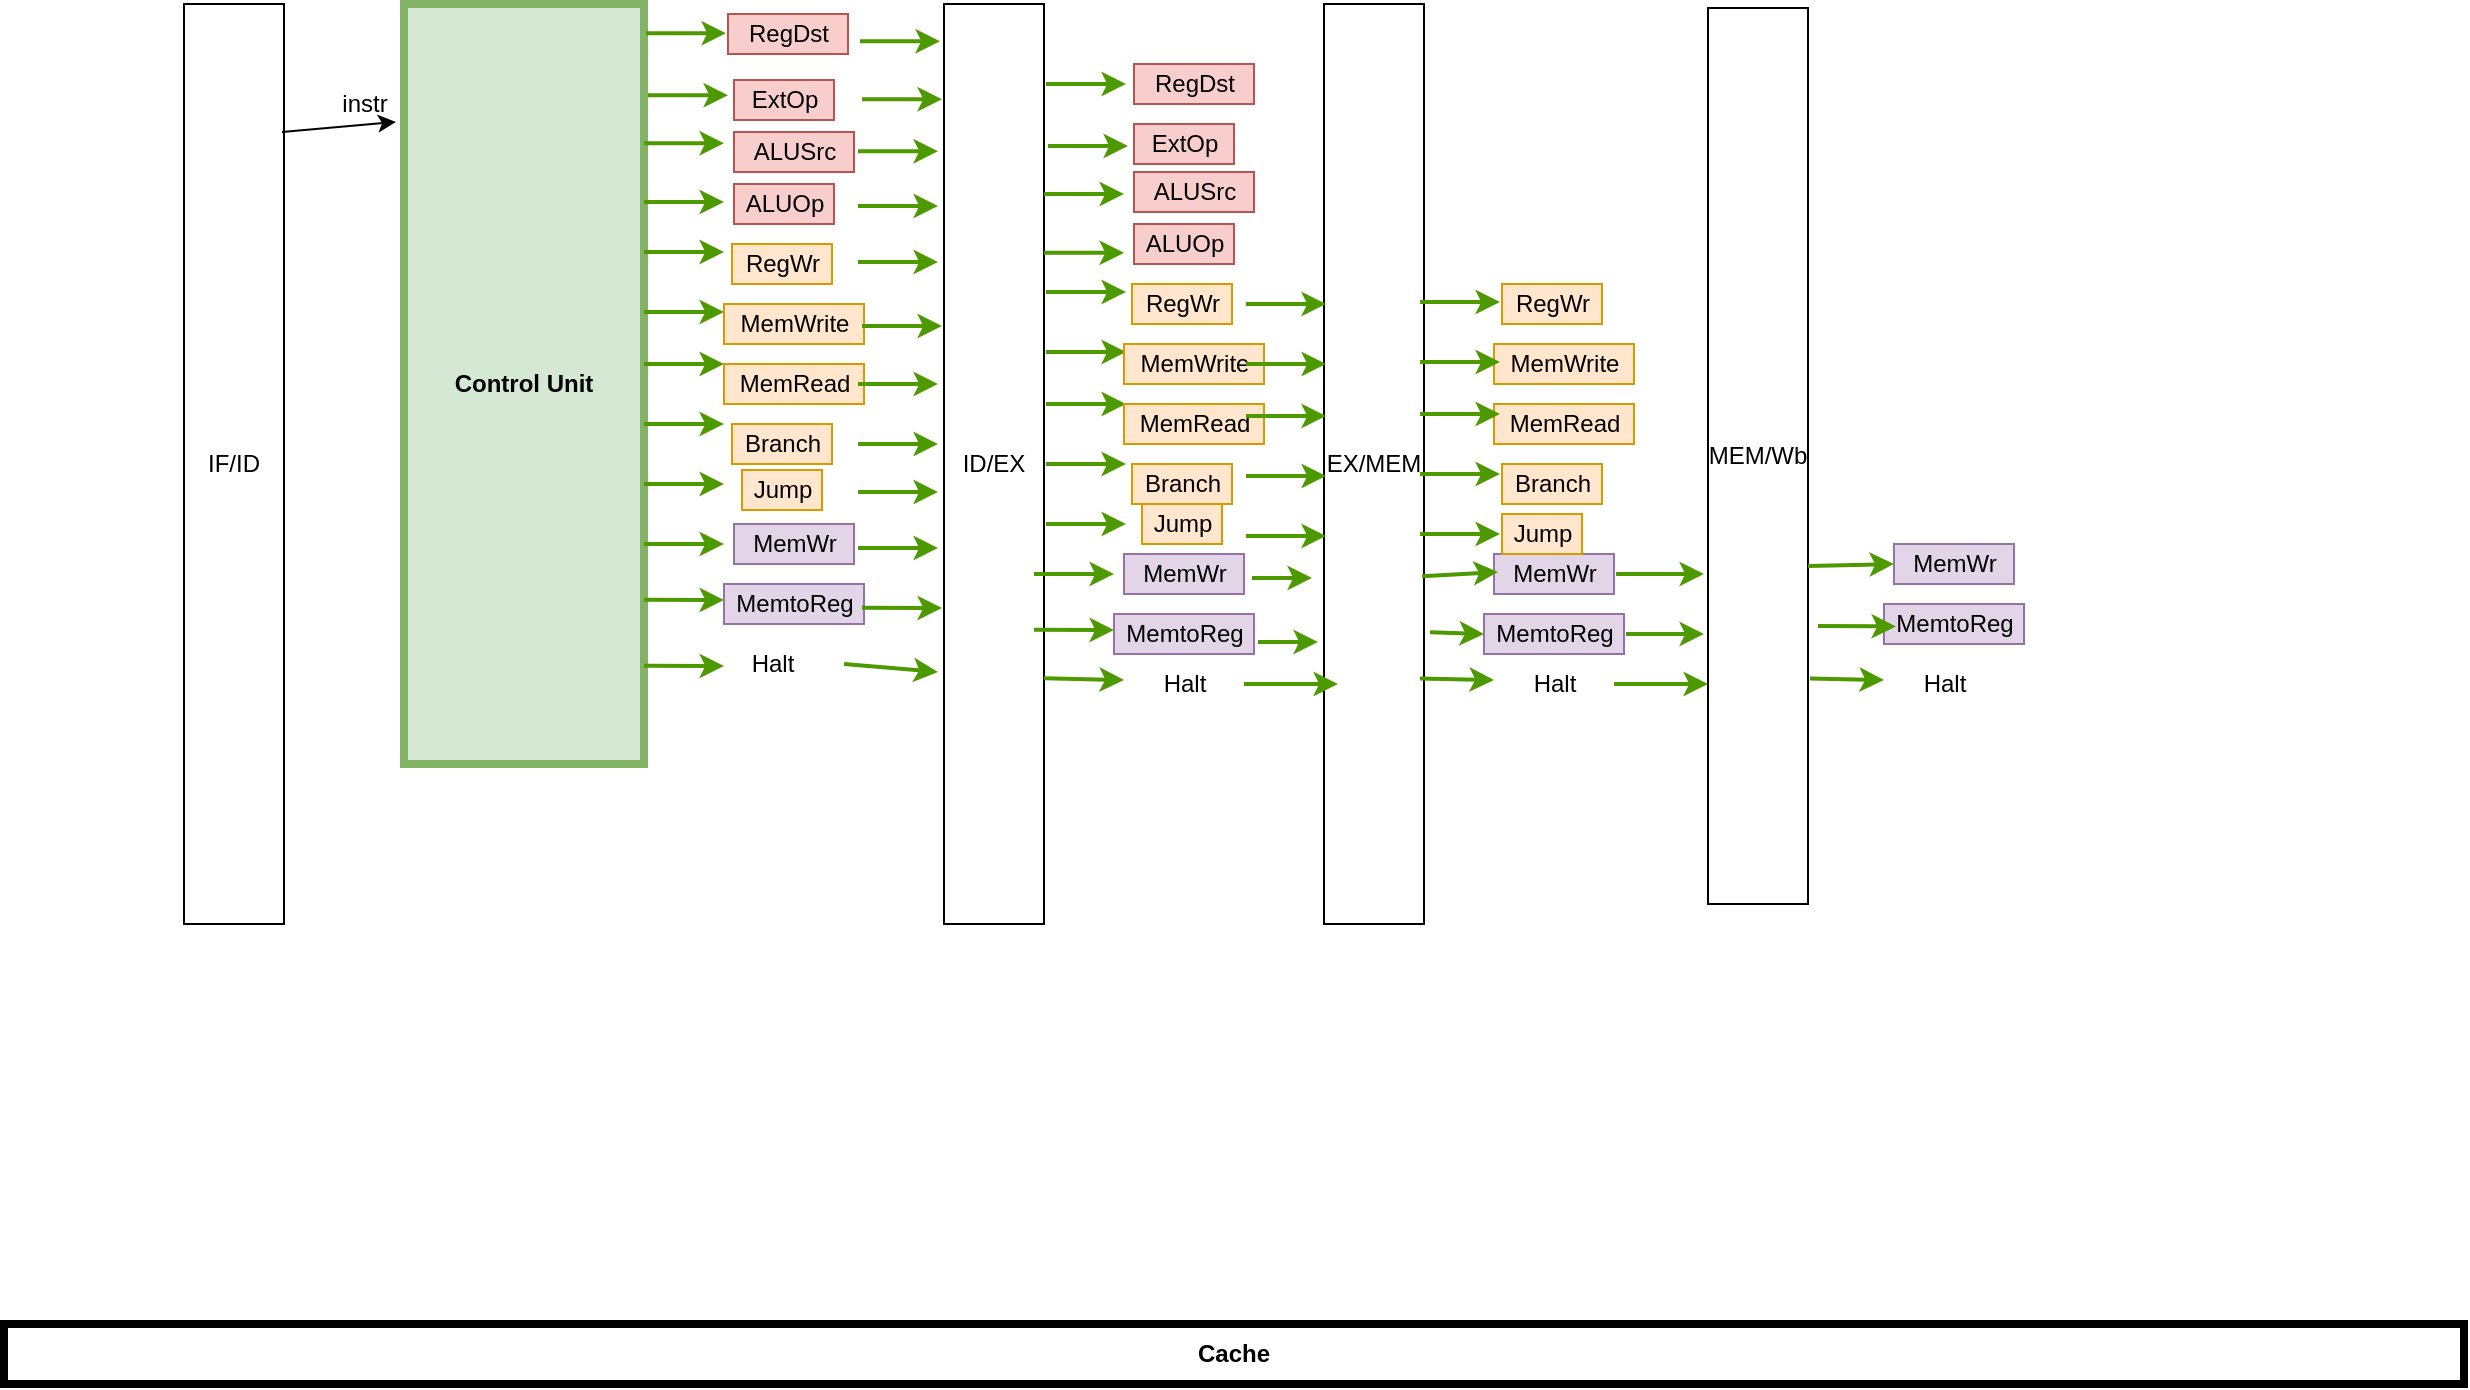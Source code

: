 <mxfile version="16.5.4" type="github">
  <diagram id="ZBSky5QGZU4ZRfo___sx" name="Page-1">
    <mxGraphModel dx="1963" dy="799" grid="1" gridSize="10" guides="1" tooltips="1" connect="1" arrows="1" fold="1" page="1" pageScale="1" pageWidth="850" pageHeight="1100" math="0" shadow="0">
      <root>
        <mxCell id="0" />
        <mxCell id="1" parent="0" />
        <mxCell id="QPjuQyHc1zBI7uoP9U3m-1" value="IF/ID" style="rounded=0;whiteSpace=wrap;html=1;" vertex="1" parent="1">
          <mxGeometry x="-50" y="150" width="50" height="460" as="geometry" />
        </mxCell>
        <mxCell id="QPjuQyHc1zBI7uoP9U3m-2" value="ID/EX" style="rounded=0;whiteSpace=wrap;html=1;" vertex="1" parent="1">
          <mxGeometry x="330" y="150" width="50" height="460" as="geometry" />
        </mxCell>
        <mxCell id="QPjuQyHc1zBI7uoP9U3m-3" value="EX/MEM" style="rounded=0;whiteSpace=wrap;html=1;" vertex="1" parent="1">
          <mxGeometry x="520" y="150" width="50" height="460" as="geometry" />
        </mxCell>
        <mxCell id="QPjuQyHc1zBI7uoP9U3m-4" value="MEM/Wb" style="rounded=0;whiteSpace=wrap;html=1;" vertex="1" parent="1">
          <mxGeometry x="712" y="152" width="50" height="448" as="geometry" />
        </mxCell>
        <mxCell id="QPjuQyHc1zBI7uoP9U3m-7" value="" style="endArrow=classic;html=1;rounded=0;exitX=0.98;exitY=0.139;exitDx=0;exitDy=0;exitPerimeter=0;entryX=0.9;entryY=0.95;entryDx=0;entryDy=0;entryPerimeter=0;" edge="1" parent="1" source="QPjuQyHc1zBI7uoP9U3m-1" target="QPjuQyHc1zBI7uoP9U3m-8">
          <mxGeometry width="50" height="50" relative="1" as="geometry">
            <mxPoint x="320" y="360" as="sourcePoint" />
            <mxPoint x="70" y="209" as="targetPoint" />
          </mxGeometry>
        </mxCell>
        <mxCell id="QPjuQyHc1zBI7uoP9U3m-8" value="instr" style="text;html=1;align=center;verticalAlign=middle;resizable=0;points=[];autosize=1;strokeColor=none;fillColor=none;" vertex="1" parent="1">
          <mxGeometry x="20" y="190" width="40" height="20" as="geometry" />
        </mxCell>
        <mxCell id="QPjuQyHc1zBI7uoP9U3m-15" value="&lt;b&gt;Control Unit&lt;/b&gt;" style="rounded=0;whiteSpace=wrap;html=1;fillColor=#d5e8d4;strokeColor=#82b366;strokeWidth=4;" vertex="1" parent="1">
          <mxGeometry x="60" y="150" width="120" height="380" as="geometry" />
        </mxCell>
        <mxCell id="QPjuQyHc1zBI7uoP9U3m-16" value="" style="endArrow=classic;html=1;rounded=0;strokeColor=#4D9900;strokeWidth=2;" edge="1" parent="1">
          <mxGeometry width="50" height="50" relative="1" as="geometry">
            <mxPoint x="180" y="219.58" as="sourcePoint" />
            <mxPoint x="220" y="219.58" as="targetPoint" />
          </mxGeometry>
        </mxCell>
        <mxCell id="QPjuQyHc1zBI7uoP9U3m-17" value="" style="endArrow=classic;html=1;rounded=0;strokeColor=#4D9900;strokeWidth=2;" edge="1" parent="1">
          <mxGeometry width="50" height="50" relative="1" as="geometry">
            <mxPoint x="180" y="249" as="sourcePoint" />
            <mxPoint x="220" y="249" as="targetPoint" />
            <Array as="points">
              <mxPoint x="190" y="249" />
            </Array>
          </mxGeometry>
        </mxCell>
        <mxCell id="QPjuQyHc1zBI7uoP9U3m-18" value="" style="endArrow=classic;html=1;rounded=0;strokeColor=#4D9900;strokeWidth=2;" edge="1" parent="1">
          <mxGeometry width="50" height="50" relative="1" as="geometry">
            <mxPoint x="180" y="274" as="sourcePoint" />
            <mxPoint x="220" y="274" as="targetPoint" />
          </mxGeometry>
        </mxCell>
        <mxCell id="QPjuQyHc1zBI7uoP9U3m-19" value="" style="endArrow=classic;html=1;rounded=0;strokeColor=#4D9900;strokeWidth=2;" edge="1" parent="1">
          <mxGeometry width="50" height="50" relative="1" as="geometry">
            <mxPoint x="180" y="304" as="sourcePoint" />
            <mxPoint x="220" y="304" as="targetPoint" />
          </mxGeometry>
        </mxCell>
        <mxCell id="QPjuQyHc1zBI7uoP9U3m-20" value="" style="endArrow=classic;html=1;rounded=0;strokeColor=#4D9900;strokeWidth=2;" edge="1" parent="1">
          <mxGeometry width="50" height="50" relative="1" as="geometry">
            <mxPoint x="180" y="330" as="sourcePoint" />
            <mxPoint x="220" y="330" as="targetPoint" />
          </mxGeometry>
        </mxCell>
        <mxCell id="QPjuQyHc1zBI7uoP9U3m-21" value="" style="endArrow=classic;html=1;rounded=0;strokeColor=#4D9900;strokeWidth=2;" edge="1" parent="1">
          <mxGeometry width="50" height="50" relative="1" as="geometry">
            <mxPoint x="180" y="360" as="sourcePoint" />
            <mxPoint x="220" y="360" as="targetPoint" />
          </mxGeometry>
        </mxCell>
        <mxCell id="QPjuQyHc1zBI7uoP9U3m-22" value="" style="endArrow=classic;html=1;rounded=0;strokeColor=#4D9900;strokeWidth=2;" edge="1" parent="1">
          <mxGeometry width="50" height="50" relative="1" as="geometry">
            <mxPoint x="180" y="390" as="sourcePoint" />
            <mxPoint x="220" y="390" as="targetPoint" />
          </mxGeometry>
        </mxCell>
        <mxCell id="QPjuQyHc1zBI7uoP9U3m-23" value="RegWr" style="text;html=1;align=center;verticalAlign=middle;resizable=0;points=[];autosize=1;strokeColor=#d79b00;fillColor=#ffe6cc;" vertex="1" parent="1">
          <mxGeometry x="224" y="270" width="50" height="20" as="geometry" />
        </mxCell>
        <mxCell id="QPjuQyHc1zBI7uoP9U3m-24" value="RegDst" style="text;html=1;align=center;verticalAlign=middle;resizable=0;points=[];autosize=1;strokeColor=#b85450;fillColor=#f8cecc;" vertex="1" parent="1">
          <mxGeometry x="222" y="155" width="60" height="20" as="geometry" />
        </mxCell>
        <mxCell id="QPjuQyHc1zBI7uoP9U3m-25" value="ExtOp" style="text;html=1;align=center;verticalAlign=middle;resizable=0;points=[];autosize=1;strokeColor=#b85450;fillColor=#f8cecc;" vertex="1" parent="1">
          <mxGeometry x="225" y="188" width="50" height="20" as="geometry" />
        </mxCell>
        <mxCell id="QPjuQyHc1zBI7uoP9U3m-26" value="ALUSrc" style="text;html=1;align=center;verticalAlign=middle;resizable=0;points=[];autosize=1;strokeColor=#b85450;fillColor=#f8cecc;" vertex="1" parent="1">
          <mxGeometry x="225" y="214" width="60" height="20" as="geometry" />
        </mxCell>
        <mxCell id="QPjuQyHc1zBI7uoP9U3m-27" value="ALUOp" style="text;html=1;align=center;verticalAlign=middle;resizable=0;points=[];autosize=1;strokeColor=#b85450;fillColor=#f8cecc;" vertex="1" parent="1">
          <mxGeometry x="225" y="240" width="50" height="20" as="geometry" />
        </mxCell>
        <mxCell id="QPjuQyHc1zBI7uoP9U3m-28" value="MemWr" style="text;html=1;align=center;verticalAlign=middle;resizable=0;points=[];autosize=1;strokeColor=#9673a6;fillColor=#e1d5e7;" vertex="1" parent="1">
          <mxGeometry x="225" y="410" width="60" height="20" as="geometry" />
        </mxCell>
        <mxCell id="QPjuQyHc1zBI7uoP9U3m-29" value="MemtoReg" style="text;html=1;align=center;verticalAlign=middle;resizable=0;points=[];autosize=1;strokeColor=#9673a6;fillColor=#e1d5e7;" vertex="1" parent="1">
          <mxGeometry x="220" y="440" width="70" height="20" as="geometry" />
        </mxCell>
        <mxCell id="QPjuQyHc1zBI7uoP9U3m-30" value="" style="endArrow=classic;html=1;rounded=0;strokeColor=#4D9900;strokeWidth=2;" edge="1" parent="1">
          <mxGeometry width="50" height="50" relative="1" as="geometry">
            <mxPoint x="180" y="420.0" as="sourcePoint" />
            <mxPoint x="220" y="420.0" as="targetPoint" />
          </mxGeometry>
        </mxCell>
        <mxCell id="QPjuQyHc1zBI7uoP9U3m-31" value="Branch" style="text;html=1;align=center;verticalAlign=middle;resizable=0;points=[];autosize=1;strokeColor=#d79b00;fillColor=#ffe6cc;" vertex="1" parent="1">
          <mxGeometry x="224" y="360" width="50" height="20" as="geometry" />
        </mxCell>
        <mxCell id="QPjuQyHc1zBI7uoP9U3m-32" value="" style="endArrow=classic;html=1;rounded=0;strokeColor=#4D9900;strokeWidth=2;exitX=1;exitY=0.784;exitDx=0;exitDy=0;exitPerimeter=0;" edge="1" parent="1" source="QPjuQyHc1zBI7uoP9U3m-15">
          <mxGeometry width="50" height="50" relative="1" as="geometry">
            <mxPoint x="185" y="448" as="sourcePoint" />
            <mxPoint x="220" y="448" as="targetPoint" />
          </mxGeometry>
        </mxCell>
        <mxCell id="QPjuQyHc1zBI7uoP9U3m-33" value="Jump" style="text;html=1;align=center;verticalAlign=middle;resizable=0;points=[];autosize=1;strokeColor=#d79b00;fillColor=#ffe6cc;" vertex="1" parent="1">
          <mxGeometry x="229" y="383.0" width="40" height="20" as="geometry" />
        </mxCell>
        <mxCell id="QPjuQyHc1zBI7uoP9U3m-34" value="Halt" style="text;html=1;align=center;verticalAlign=middle;resizable=0;points=[];autosize=1;strokeColor=none;fillColor=none;fontColor=#000000;" vertex="1" parent="1">
          <mxGeometry x="224" y="470" width="40" height="20" as="geometry" />
        </mxCell>
        <mxCell id="QPjuQyHc1zBI7uoP9U3m-35" value="" style="endArrow=classic;html=1;rounded=0;strokeColor=#4D9900;strokeWidth=2;exitX=1;exitY=0.784;exitDx=0;exitDy=0;exitPerimeter=0;" edge="1" parent="1">
          <mxGeometry width="50" height="50" relative="1" as="geometry">
            <mxPoint x="180" y="480.92" as="sourcePoint" />
            <mxPoint x="220" y="481" as="targetPoint" />
          </mxGeometry>
        </mxCell>
        <mxCell id="QPjuQyHc1zBI7uoP9U3m-36" value="" style="endArrow=classic;html=1;rounded=0;strokeColor=#4D9900;strokeWidth=2;" edge="1" parent="1">
          <mxGeometry width="50" height="50" relative="1" as="geometry">
            <mxPoint x="182" y="195.58" as="sourcePoint" />
            <mxPoint x="222" y="195.58" as="targetPoint" />
          </mxGeometry>
        </mxCell>
        <mxCell id="QPjuQyHc1zBI7uoP9U3m-37" value="MemRead" style="text;html=1;align=center;verticalAlign=middle;resizable=0;points=[];autosize=1;strokeColor=#d79b00;fillColor=#ffe6cc;" vertex="1" parent="1">
          <mxGeometry x="220" y="330" width="70" height="20" as="geometry" />
        </mxCell>
        <mxCell id="QPjuQyHc1zBI7uoP9U3m-42" value="MemWrite" style="text;html=1;align=center;verticalAlign=middle;resizable=0;points=[];autosize=1;strokeColor=#d79b00;fillColor=#ffe6cc;" vertex="1" parent="1">
          <mxGeometry x="220" y="300" width="70" height="20" as="geometry" />
        </mxCell>
        <mxCell id="QPjuQyHc1zBI7uoP9U3m-43" value="" style="endArrow=classic;html=1;rounded=0;strokeColor=#4D9900;strokeWidth=2;" edge="1" parent="1">
          <mxGeometry width="50" height="50" relative="1" as="geometry">
            <mxPoint x="181" y="164.58" as="sourcePoint" />
            <mxPoint x="221" y="164.58" as="targetPoint" />
          </mxGeometry>
        </mxCell>
        <mxCell id="QPjuQyHc1zBI7uoP9U3m-46" value="RegDst" style="text;html=1;align=center;verticalAlign=middle;resizable=0;points=[];autosize=1;strokeColor=#b85450;fillColor=#f8cecc;" vertex="1" parent="1">
          <mxGeometry x="425" y="180" width="60" height="20" as="geometry" />
        </mxCell>
        <mxCell id="QPjuQyHc1zBI7uoP9U3m-47" value="ExtOp" style="text;html=1;align=center;verticalAlign=middle;resizable=0;points=[];autosize=1;strokeColor=#b85450;fillColor=#f8cecc;" vertex="1" parent="1">
          <mxGeometry x="425" y="210" width="50" height="20" as="geometry" />
        </mxCell>
        <mxCell id="QPjuQyHc1zBI7uoP9U3m-48" value="ALUSrc" style="text;html=1;align=center;verticalAlign=middle;resizable=0;points=[];autosize=1;strokeColor=#b85450;fillColor=#f8cecc;" vertex="1" parent="1">
          <mxGeometry x="425" y="234" width="60" height="20" as="geometry" />
        </mxCell>
        <mxCell id="QPjuQyHc1zBI7uoP9U3m-49" value="ALUOp" style="text;html=1;align=center;verticalAlign=middle;resizable=0;points=[];autosize=1;strokeColor=#b85450;fillColor=#f8cecc;" vertex="1" parent="1">
          <mxGeometry x="425" y="260" width="50" height="20" as="geometry" />
        </mxCell>
        <mxCell id="QPjuQyHc1zBI7uoP9U3m-50" value="" style="endArrow=classic;html=1;rounded=0;strokeColor=#4D9900;strokeWidth=2;" edge="1" parent="1">
          <mxGeometry width="50" height="50" relative="1" as="geometry">
            <mxPoint x="380" y="245.0" as="sourcePoint" />
            <mxPoint x="420" y="245.0" as="targetPoint" />
          </mxGeometry>
        </mxCell>
        <mxCell id="QPjuQyHc1zBI7uoP9U3m-51" value="" style="endArrow=classic;html=1;rounded=0;strokeColor=#4D9900;strokeWidth=2;" edge="1" parent="1">
          <mxGeometry width="50" height="50" relative="1" as="geometry">
            <mxPoint x="380" y="274.42" as="sourcePoint" />
            <mxPoint x="420" y="274.42" as="targetPoint" />
            <Array as="points">
              <mxPoint x="390" y="274.42" />
            </Array>
          </mxGeometry>
        </mxCell>
        <mxCell id="QPjuQyHc1zBI7uoP9U3m-52" value="" style="endArrow=classic;html=1;rounded=0;strokeColor=#4D9900;strokeWidth=2;" edge="1" parent="1">
          <mxGeometry width="50" height="50" relative="1" as="geometry">
            <mxPoint x="382" y="221.0" as="sourcePoint" />
            <mxPoint x="422" y="221.0" as="targetPoint" />
          </mxGeometry>
        </mxCell>
        <mxCell id="QPjuQyHc1zBI7uoP9U3m-53" value="" style="endArrow=classic;html=1;rounded=0;strokeColor=#4D9900;strokeWidth=2;" edge="1" parent="1">
          <mxGeometry width="50" height="50" relative="1" as="geometry">
            <mxPoint x="381" y="190.0" as="sourcePoint" />
            <mxPoint x="421" y="190.0" as="targetPoint" />
          </mxGeometry>
        </mxCell>
        <mxCell id="QPjuQyHc1zBI7uoP9U3m-56" value="" style="endArrow=classic;html=1;rounded=0;strokeColor=#4D9900;strokeWidth=2;" edge="1" parent="1">
          <mxGeometry width="50" height="50" relative="1" as="geometry">
            <mxPoint x="381" y="294" as="sourcePoint" />
            <mxPoint x="421" y="294" as="targetPoint" />
            <Array as="points">
              <mxPoint x="401" y="294" />
            </Array>
          </mxGeometry>
        </mxCell>
        <mxCell id="QPjuQyHc1zBI7uoP9U3m-57" value="" style="endArrow=classic;html=1;rounded=0;strokeColor=#4D9900;strokeWidth=2;" edge="1" parent="1">
          <mxGeometry width="50" height="50" relative="1" as="geometry">
            <mxPoint x="381" y="324" as="sourcePoint" />
            <mxPoint x="421" y="324" as="targetPoint" />
          </mxGeometry>
        </mxCell>
        <mxCell id="QPjuQyHc1zBI7uoP9U3m-58" value="" style="endArrow=classic;html=1;rounded=0;strokeColor=#4D9900;strokeWidth=2;" edge="1" parent="1">
          <mxGeometry width="50" height="50" relative="1" as="geometry">
            <mxPoint x="381" y="350" as="sourcePoint" />
            <mxPoint x="421" y="350" as="targetPoint" />
          </mxGeometry>
        </mxCell>
        <mxCell id="QPjuQyHc1zBI7uoP9U3m-59" value="" style="endArrow=classic;html=1;rounded=0;strokeColor=#4D9900;strokeWidth=2;" edge="1" parent="1">
          <mxGeometry width="50" height="50" relative="1" as="geometry">
            <mxPoint x="381" y="380" as="sourcePoint" />
            <mxPoint x="421" y="380" as="targetPoint" />
          </mxGeometry>
        </mxCell>
        <mxCell id="QPjuQyHc1zBI7uoP9U3m-60" value="" style="endArrow=classic;html=1;rounded=0;strokeColor=#4D9900;strokeWidth=2;" edge="1" parent="1">
          <mxGeometry width="50" height="50" relative="1" as="geometry">
            <mxPoint x="381" y="410" as="sourcePoint" />
            <mxPoint x="421" y="410" as="targetPoint" />
          </mxGeometry>
        </mxCell>
        <mxCell id="QPjuQyHc1zBI7uoP9U3m-61" value="RegWr" style="text;html=1;align=center;verticalAlign=middle;resizable=0;points=[];autosize=1;strokeColor=#d79b00;fillColor=#ffe6cc;" vertex="1" parent="1">
          <mxGeometry x="424" y="290" width="50" height="20" as="geometry" />
        </mxCell>
        <mxCell id="QPjuQyHc1zBI7uoP9U3m-62" value="Branch" style="text;html=1;align=center;verticalAlign=middle;resizable=0;points=[];autosize=1;strokeColor=#d79b00;fillColor=#ffe6cc;" vertex="1" parent="1">
          <mxGeometry x="424" y="380" width="50" height="20" as="geometry" />
        </mxCell>
        <mxCell id="QPjuQyHc1zBI7uoP9U3m-63" value="Jump" style="text;html=1;align=center;verticalAlign=middle;resizable=0;points=[];autosize=1;strokeColor=#d79b00;fillColor=#ffe6cc;" vertex="1" parent="1">
          <mxGeometry x="429" y="400.0" width="40" height="20" as="geometry" />
        </mxCell>
        <mxCell id="QPjuQyHc1zBI7uoP9U3m-64" value="MemRead" style="text;html=1;align=center;verticalAlign=middle;resizable=0;points=[];autosize=1;strokeColor=#d79b00;fillColor=#ffe6cc;" vertex="1" parent="1">
          <mxGeometry x="420" y="350" width="70" height="20" as="geometry" />
        </mxCell>
        <mxCell id="QPjuQyHc1zBI7uoP9U3m-65" value="MemWrite" style="text;html=1;align=center;verticalAlign=middle;resizable=0;points=[];autosize=1;strokeColor=#d79b00;fillColor=#ffe6cc;" vertex="1" parent="1">
          <mxGeometry x="420" y="320" width="70" height="20" as="geometry" />
        </mxCell>
        <mxCell id="QPjuQyHc1zBI7uoP9U3m-66" value="" style="endArrow=classic;html=1;rounded=0;strokeColor=#4D9900;strokeWidth=2;" edge="1" parent="1">
          <mxGeometry width="50" height="50" relative="1" as="geometry">
            <mxPoint x="481" y="300" as="sourcePoint" />
            <mxPoint x="521" y="300" as="targetPoint" />
            <Array as="points">
              <mxPoint x="501" y="300" />
            </Array>
          </mxGeometry>
        </mxCell>
        <mxCell id="QPjuQyHc1zBI7uoP9U3m-67" value="" style="endArrow=classic;html=1;rounded=0;strokeColor=#4D9900;strokeWidth=2;" edge="1" parent="1">
          <mxGeometry width="50" height="50" relative="1" as="geometry">
            <mxPoint x="481" y="330" as="sourcePoint" />
            <mxPoint x="521" y="330" as="targetPoint" />
          </mxGeometry>
        </mxCell>
        <mxCell id="QPjuQyHc1zBI7uoP9U3m-68" value="" style="endArrow=classic;html=1;rounded=0;strokeColor=#4D9900;strokeWidth=2;" edge="1" parent="1">
          <mxGeometry width="50" height="50" relative="1" as="geometry">
            <mxPoint x="481" y="356" as="sourcePoint" />
            <mxPoint x="521" y="356" as="targetPoint" />
          </mxGeometry>
        </mxCell>
        <mxCell id="QPjuQyHc1zBI7uoP9U3m-69" value="" style="endArrow=classic;html=1;rounded=0;strokeColor=#4D9900;strokeWidth=2;" edge="1" parent="1">
          <mxGeometry width="50" height="50" relative="1" as="geometry">
            <mxPoint x="481" y="386" as="sourcePoint" />
            <mxPoint x="521" y="386" as="targetPoint" />
          </mxGeometry>
        </mxCell>
        <mxCell id="QPjuQyHc1zBI7uoP9U3m-70" value="" style="endArrow=classic;html=1;rounded=0;strokeColor=#4D9900;strokeWidth=2;" edge="1" parent="1">
          <mxGeometry width="50" height="50" relative="1" as="geometry">
            <mxPoint x="481" y="416" as="sourcePoint" />
            <mxPoint x="521" y="416" as="targetPoint" />
          </mxGeometry>
        </mxCell>
        <mxCell id="QPjuQyHc1zBI7uoP9U3m-71" value="MemWr" style="text;html=1;align=center;verticalAlign=middle;resizable=0;points=[];autosize=1;strokeColor=#9673a6;fillColor=#e1d5e7;" vertex="1" parent="1">
          <mxGeometry x="420" y="425" width="60" height="20" as="geometry" />
        </mxCell>
        <mxCell id="QPjuQyHc1zBI7uoP9U3m-72" value="MemtoReg" style="text;html=1;align=center;verticalAlign=middle;resizable=0;points=[];autosize=1;strokeColor=#9673a6;fillColor=#e1d5e7;" vertex="1" parent="1">
          <mxGeometry x="415" y="455" width="70" height="20" as="geometry" />
        </mxCell>
        <mxCell id="QPjuQyHc1zBI7uoP9U3m-73" value="" style="endArrow=classic;html=1;rounded=0;strokeColor=#4D9900;strokeWidth=2;" edge="1" parent="1">
          <mxGeometry width="50" height="50" relative="1" as="geometry">
            <mxPoint x="375" y="435.0" as="sourcePoint" />
            <mxPoint x="415" y="435.0" as="targetPoint" />
          </mxGeometry>
        </mxCell>
        <mxCell id="QPjuQyHc1zBI7uoP9U3m-74" value="" style="endArrow=classic;html=1;rounded=0;strokeColor=#4D9900;strokeWidth=2;exitX=1;exitY=0.784;exitDx=0;exitDy=0;exitPerimeter=0;" edge="1" parent="1">
          <mxGeometry width="50" height="50" relative="1" as="geometry">
            <mxPoint x="375" y="462.92" as="sourcePoint" />
            <mxPoint x="415" y="463" as="targetPoint" />
          </mxGeometry>
        </mxCell>
        <mxCell id="QPjuQyHc1zBI7uoP9U3m-78" value="" style="endArrow=classic;html=1;rounded=0;strokeColor=#4D9900;strokeWidth=2;" edge="1" parent="1">
          <mxGeometry width="50" height="50" relative="1" as="geometry">
            <mxPoint x="487" y="469" as="sourcePoint" />
            <mxPoint x="517" y="469" as="targetPoint" />
          </mxGeometry>
        </mxCell>
        <mxCell id="QPjuQyHc1zBI7uoP9U3m-79" value="" style="endArrow=classic;html=1;rounded=0;strokeColor=#4D9900;strokeWidth=2;" edge="1" parent="1">
          <mxGeometry width="50" height="50" relative="1" as="geometry">
            <mxPoint x="484" y="437" as="sourcePoint" />
            <mxPoint x="514" y="437" as="targetPoint" />
          </mxGeometry>
        </mxCell>
        <mxCell id="QPjuQyHc1zBI7uoP9U3m-81" value="RegWr" style="text;html=1;align=center;verticalAlign=middle;resizable=0;points=[];autosize=1;strokeColor=#d79b00;fillColor=#ffe6cc;" vertex="1" parent="1">
          <mxGeometry x="609" y="290" width="50" height="20" as="geometry" />
        </mxCell>
        <mxCell id="QPjuQyHc1zBI7uoP9U3m-82" value="Branch" style="text;html=1;align=center;verticalAlign=middle;resizable=0;points=[];autosize=1;strokeColor=#d79b00;fillColor=#ffe6cc;" vertex="1" parent="1">
          <mxGeometry x="609" y="380" width="50" height="20" as="geometry" />
        </mxCell>
        <mxCell id="QPjuQyHc1zBI7uoP9U3m-83" value="MemRead" style="text;html=1;align=center;verticalAlign=middle;resizable=0;points=[];autosize=1;strokeColor=#d79b00;fillColor=#ffe6cc;" vertex="1" parent="1">
          <mxGeometry x="605" y="350" width="70" height="20" as="geometry" />
        </mxCell>
        <mxCell id="QPjuQyHc1zBI7uoP9U3m-84" value="MemWrite" style="text;html=1;align=center;verticalAlign=middle;resizable=0;points=[];autosize=1;strokeColor=#d79b00;fillColor=#ffe6cc;" vertex="1" parent="1">
          <mxGeometry x="605" y="320" width="70" height="20" as="geometry" />
        </mxCell>
        <mxCell id="QPjuQyHc1zBI7uoP9U3m-85" value="MemWr" style="text;html=1;align=center;verticalAlign=middle;resizable=0;points=[];autosize=1;strokeColor=#9673a6;fillColor=#e1d5e7;" vertex="1" parent="1">
          <mxGeometry x="605" y="425" width="60" height="20" as="geometry" />
        </mxCell>
        <mxCell id="QPjuQyHc1zBI7uoP9U3m-86" value="MemtoReg" style="text;html=1;align=center;verticalAlign=middle;resizable=0;points=[];autosize=1;strokeColor=#9673a6;fillColor=#e1d5e7;" vertex="1" parent="1">
          <mxGeometry x="600" y="455" width="70" height="20" as="geometry" />
        </mxCell>
        <mxCell id="QPjuQyHc1zBI7uoP9U3m-87" value="" style="endArrow=classic;html=1;rounded=0;strokeColor=#4D9900;strokeWidth=2;" edge="1" parent="1">
          <mxGeometry width="50" height="50" relative="1" as="geometry">
            <mxPoint x="287" y="223.58" as="sourcePoint" />
            <mxPoint x="327" y="223.58" as="targetPoint" />
          </mxGeometry>
        </mxCell>
        <mxCell id="QPjuQyHc1zBI7uoP9U3m-88" value="" style="endArrow=classic;html=1;rounded=0;strokeColor=#4D9900;strokeWidth=2;" edge="1" parent="1">
          <mxGeometry width="50" height="50" relative="1" as="geometry">
            <mxPoint x="287" y="251" as="sourcePoint" />
            <mxPoint x="327" y="251" as="targetPoint" />
            <Array as="points">
              <mxPoint x="297" y="251" />
            </Array>
          </mxGeometry>
        </mxCell>
        <mxCell id="QPjuQyHc1zBI7uoP9U3m-89" value="" style="endArrow=classic;html=1;rounded=0;strokeColor=#4D9900;strokeWidth=2;" edge="1" parent="1">
          <mxGeometry width="50" height="50" relative="1" as="geometry">
            <mxPoint x="287" y="279" as="sourcePoint" />
            <mxPoint x="327" y="279" as="targetPoint" />
          </mxGeometry>
        </mxCell>
        <mxCell id="QPjuQyHc1zBI7uoP9U3m-90" value="" style="endArrow=classic;html=1;rounded=0;strokeColor=#4D9900;strokeWidth=2;" edge="1" parent="1">
          <mxGeometry width="50" height="50" relative="1" as="geometry">
            <mxPoint x="289" y="311" as="sourcePoint" />
            <mxPoint x="329" y="311" as="targetPoint" />
          </mxGeometry>
        </mxCell>
        <mxCell id="QPjuQyHc1zBI7uoP9U3m-91" value="" style="endArrow=classic;html=1;rounded=0;strokeColor=#4D9900;strokeWidth=2;" edge="1" parent="1">
          <mxGeometry width="50" height="50" relative="1" as="geometry">
            <mxPoint x="287" y="340" as="sourcePoint" />
            <mxPoint x="327" y="340" as="targetPoint" />
          </mxGeometry>
        </mxCell>
        <mxCell id="QPjuQyHc1zBI7uoP9U3m-92" value="" style="endArrow=classic;html=1;rounded=0;strokeColor=#4D9900;strokeWidth=2;" edge="1" parent="1">
          <mxGeometry width="50" height="50" relative="1" as="geometry">
            <mxPoint x="287" y="370" as="sourcePoint" />
            <mxPoint x="327" y="370" as="targetPoint" />
          </mxGeometry>
        </mxCell>
        <mxCell id="QPjuQyHc1zBI7uoP9U3m-93" value="" style="endArrow=classic;html=1;rounded=0;strokeColor=#4D9900;strokeWidth=2;" edge="1" parent="1">
          <mxGeometry width="50" height="50" relative="1" as="geometry">
            <mxPoint x="287" y="394" as="sourcePoint" />
            <mxPoint x="327" y="394" as="targetPoint" />
          </mxGeometry>
        </mxCell>
        <mxCell id="QPjuQyHc1zBI7uoP9U3m-94" value="" style="endArrow=classic;html=1;rounded=0;strokeColor=#4D9900;strokeWidth=2;" edge="1" parent="1">
          <mxGeometry width="50" height="50" relative="1" as="geometry">
            <mxPoint x="287" y="422.0" as="sourcePoint" />
            <mxPoint x="327" y="422.0" as="targetPoint" />
          </mxGeometry>
        </mxCell>
        <mxCell id="QPjuQyHc1zBI7uoP9U3m-95" value="" style="endArrow=classic;html=1;rounded=0;strokeColor=#4D9900;strokeWidth=2;exitX=1;exitY=0.784;exitDx=0;exitDy=0;exitPerimeter=0;" edge="1" parent="1">
          <mxGeometry width="50" height="50" relative="1" as="geometry">
            <mxPoint x="289" y="451.92" as="sourcePoint" />
            <mxPoint x="329" y="452" as="targetPoint" />
          </mxGeometry>
        </mxCell>
        <mxCell id="QPjuQyHc1zBI7uoP9U3m-96" value="" style="endArrow=classic;html=1;rounded=0;strokeColor=#4D9900;strokeWidth=2;" edge="1" parent="1">
          <mxGeometry width="50" height="50" relative="1" as="geometry">
            <mxPoint x="289" y="197.58" as="sourcePoint" />
            <mxPoint x="329" y="197.58" as="targetPoint" />
          </mxGeometry>
        </mxCell>
        <mxCell id="QPjuQyHc1zBI7uoP9U3m-97" value="" style="endArrow=classic;html=1;rounded=0;strokeColor=#4D9900;strokeWidth=2;" edge="1" parent="1">
          <mxGeometry width="50" height="50" relative="1" as="geometry">
            <mxPoint x="288" y="168.58" as="sourcePoint" />
            <mxPoint x="328" y="168.58" as="targetPoint" />
          </mxGeometry>
        </mxCell>
        <mxCell id="QPjuQyHc1zBI7uoP9U3m-98" value="" style="endArrow=classic;html=1;rounded=0;strokeColor=#4D9900;strokeWidth=2;" edge="1" parent="1">
          <mxGeometry width="50" height="50" relative="1" as="geometry">
            <mxPoint x="568" y="299" as="sourcePoint" />
            <mxPoint x="608" y="299" as="targetPoint" />
            <Array as="points">
              <mxPoint x="588" y="299" />
            </Array>
          </mxGeometry>
        </mxCell>
        <mxCell id="QPjuQyHc1zBI7uoP9U3m-99" value="" style="endArrow=classic;html=1;rounded=0;strokeColor=#4D9900;strokeWidth=2;" edge="1" parent="1">
          <mxGeometry width="50" height="50" relative="1" as="geometry">
            <mxPoint x="568" y="329" as="sourcePoint" />
            <mxPoint x="608" y="329" as="targetPoint" />
          </mxGeometry>
        </mxCell>
        <mxCell id="QPjuQyHc1zBI7uoP9U3m-100" value="" style="endArrow=classic;html=1;rounded=0;strokeColor=#4D9900;strokeWidth=2;" edge="1" parent="1">
          <mxGeometry width="50" height="50" relative="1" as="geometry">
            <mxPoint x="568" y="355" as="sourcePoint" />
            <mxPoint x="608" y="355" as="targetPoint" />
          </mxGeometry>
        </mxCell>
        <mxCell id="QPjuQyHc1zBI7uoP9U3m-101" value="" style="endArrow=classic;html=1;rounded=0;strokeColor=#4D9900;strokeWidth=2;" edge="1" parent="1">
          <mxGeometry width="50" height="50" relative="1" as="geometry">
            <mxPoint x="568" y="385" as="sourcePoint" />
            <mxPoint x="608" y="385" as="targetPoint" />
          </mxGeometry>
        </mxCell>
        <mxCell id="QPjuQyHc1zBI7uoP9U3m-102" value="" style="endArrow=classic;html=1;rounded=0;strokeColor=#4D9900;strokeWidth=2;" edge="1" parent="1">
          <mxGeometry width="50" height="50" relative="1" as="geometry">
            <mxPoint x="568" y="415" as="sourcePoint" />
            <mxPoint x="608" y="415" as="targetPoint" />
          </mxGeometry>
        </mxCell>
        <mxCell id="QPjuQyHc1zBI7uoP9U3m-108" value="Jump" style="text;html=1;align=center;verticalAlign=middle;resizable=0;points=[];autosize=1;strokeColor=#d79b00;fillColor=#ffe6cc;" vertex="1" parent="1">
          <mxGeometry x="609" y="405.0" width="40" height="20" as="geometry" />
        </mxCell>
        <mxCell id="QPjuQyHc1zBI7uoP9U3m-109" value="" style="endArrow=classic;html=1;rounded=0;strokeColor=#4D9900;strokeWidth=2;entryX=0.033;entryY=0.45;entryDx=0;entryDy=0;entryPerimeter=0;exitX=0.98;exitY=0.622;exitDx=0;exitDy=0;exitPerimeter=0;" edge="1" parent="1" source="QPjuQyHc1zBI7uoP9U3m-3" target="QPjuQyHc1zBI7uoP9U3m-85">
          <mxGeometry width="50" height="50" relative="1" as="geometry">
            <mxPoint x="580" y="434" as="sourcePoint" />
            <mxPoint x="618" y="425" as="targetPoint" />
          </mxGeometry>
        </mxCell>
        <mxCell id="QPjuQyHc1zBI7uoP9U3m-110" value="" style="endArrow=classic;html=1;rounded=0;strokeColor=#4D9900;strokeWidth=2;exitX=1.06;exitY=0.683;exitDx=0;exitDy=0;exitPerimeter=0;" edge="1" parent="1" source="QPjuQyHc1zBI7uoP9U3m-3">
          <mxGeometry width="50" height="50" relative="1" as="geometry">
            <mxPoint x="580" y="465" as="sourcePoint" />
            <mxPoint x="600" y="465" as="targetPoint" />
          </mxGeometry>
        </mxCell>
        <mxCell id="QPjuQyHc1zBI7uoP9U3m-112" value="" style="endArrow=classic;html=1;rounded=0;strokeColor=#4D9900;strokeWidth=2;exitX=1.014;exitY=0.5;exitDx=0;exitDy=0;exitPerimeter=0;" edge="1" parent="1" source="QPjuQyHc1zBI7uoP9U3m-86">
          <mxGeometry width="50" height="50" relative="1" as="geometry">
            <mxPoint x="583" y="446" as="sourcePoint" />
            <mxPoint x="710" y="465" as="targetPoint" />
          </mxGeometry>
        </mxCell>
        <mxCell id="QPjuQyHc1zBI7uoP9U3m-113" value="" style="endArrow=classic;html=1;rounded=0;strokeColor=#4D9900;strokeWidth=2;exitX=1.017;exitY=0.5;exitDx=0;exitDy=0;exitPerimeter=0;" edge="1" parent="1" source="QPjuQyHc1zBI7uoP9U3m-85">
          <mxGeometry width="50" height="50" relative="1" as="geometry">
            <mxPoint x="680.98" y="475" as="sourcePoint" />
            <mxPoint x="710" y="435" as="targetPoint" />
          </mxGeometry>
        </mxCell>
        <mxCell id="QPjuQyHc1zBI7uoP9U3m-114" value="MemWr" style="text;html=1;align=center;verticalAlign=middle;resizable=0;points=[];autosize=1;strokeColor=#9673a6;fillColor=#e1d5e7;" vertex="1" parent="1">
          <mxGeometry x="805" y="420" width="60" height="20" as="geometry" />
        </mxCell>
        <mxCell id="QPjuQyHc1zBI7uoP9U3m-115" value="MemtoReg" style="text;html=1;align=center;verticalAlign=middle;resizable=0;points=[];autosize=1;strokeColor=#9673a6;fillColor=#e1d5e7;" vertex="1" parent="1">
          <mxGeometry x="800" y="450" width="70" height="20" as="geometry" />
        </mxCell>
        <mxCell id="QPjuQyHc1zBI7uoP9U3m-116" value="" style="endArrow=classic;html=1;rounded=0;strokeColor=#4D9900;strokeWidth=2;exitX=1.014;exitY=0.5;exitDx=0;exitDy=0;exitPerimeter=0;entryX=-0.04;entryY=0.783;entryDx=0;entryDy=0;entryPerimeter=0;" edge="1" parent="1">
          <mxGeometry width="50" height="50" relative="1" as="geometry">
            <mxPoint x="766.96" y="461" as="sourcePoint" />
            <mxPoint x="805.98" y="461.2" as="targetPoint" />
          </mxGeometry>
        </mxCell>
        <mxCell id="QPjuQyHc1zBI7uoP9U3m-117" value="" style="endArrow=classic;html=1;rounded=0;strokeColor=#4D9900;strokeWidth=2;exitX=1.017;exitY=0.5;exitDx=0;exitDy=0;exitPerimeter=0;entryX=-0.06;entryY=0.705;entryDx=0;entryDy=0;entryPerimeter=0;" edge="1" parent="1">
          <mxGeometry width="50" height="50" relative="1" as="geometry">
            <mxPoint x="762" y="431" as="sourcePoint" />
            <mxPoint x="804.98" y="430" as="targetPoint" />
          </mxGeometry>
        </mxCell>
        <mxCell id="QPjuQyHc1zBI7uoP9U3m-119" value="" style="endArrow=classic;html=1;rounded=0;strokeColor=#4D9900;strokeWidth=2;entryX=-0.06;entryY=0.726;entryDx=0;entryDy=0;entryPerimeter=0;" edge="1" parent="1" target="QPjuQyHc1zBI7uoP9U3m-2">
          <mxGeometry width="50" height="50" relative="1" as="geometry">
            <mxPoint x="280" y="480" as="sourcePoint" />
            <mxPoint x="337" y="468" as="targetPoint" />
          </mxGeometry>
        </mxCell>
        <mxCell id="QPjuQyHc1zBI7uoP9U3m-120" value="" style="endArrow=classic;html=1;rounded=0;strokeColor=#4D9900;strokeWidth=2;exitX=1;exitY=0.733;exitDx=0;exitDy=0;exitPerimeter=0;" edge="1" parent="1" source="QPjuQyHc1zBI7uoP9U3m-2">
          <mxGeometry width="50" height="50" relative="1" as="geometry">
            <mxPoint x="290" y="490" as="sourcePoint" />
            <mxPoint x="420" y="488" as="targetPoint" />
          </mxGeometry>
        </mxCell>
        <mxCell id="QPjuQyHc1zBI7uoP9U3m-121" value="Halt" style="text;html=1;align=center;verticalAlign=middle;resizable=0;points=[];autosize=1;strokeColor=none;fillColor=none;fontColor=#000000;" vertex="1" parent="1">
          <mxGeometry x="430" y="480" width="40" height="20" as="geometry" />
        </mxCell>
        <mxCell id="QPjuQyHc1zBI7uoP9U3m-123" value="" style="endArrow=classic;html=1;rounded=0;strokeColor=#4D9900;strokeWidth=2;" edge="1" parent="1">
          <mxGeometry width="50" height="50" relative="1" as="geometry">
            <mxPoint x="480" y="490" as="sourcePoint" />
            <mxPoint x="527" y="490" as="targetPoint" />
          </mxGeometry>
        </mxCell>
        <mxCell id="QPjuQyHc1zBI7uoP9U3m-126" value="" style="endArrow=classic;html=1;rounded=0;strokeColor=#4D9900;strokeWidth=2;exitX=1.06;exitY=0.843;exitDx=0;exitDy=0;exitPerimeter=0;" edge="1" parent="1">
          <mxGeometry width="50" height="50" relative="1" as="geometry">
            <mxPoint x="568" y="487.2" as="sourcePoint" />
            <mxPoint x="605" y="488" as="targetPoint" />
          </mxGeometry>
        </mxCell>
        <mxCell id="QPjuQyHc1zBI7uoP9U3m-127" value="Halt" style="text;html=1;align=center;verticalAlign=middle;resizable=0;points=[];autosize=1;strokeColor=none;fillColor=none;fontColor=#000000;" vertex="1" parent="1">
          <mxGeometry x="615" y="480" width="40" height="20" as="geometry" />
        </mxCell>
        <mxCell id="QPjuQyHc1zBI7uoP9U3m-128" value="" style="endArrow=classic;html=1;rounded=0;strokeColor=#4D9900;strokeWidth=2;" edge="1" parent="1">
          <mxGeometry width="50" height="50" relative="1" as="geometry">
            <mxPoint x="665" y="490" as="sourcePoint" />
            <mxPoint x="712" y="490" as="targetPoint" />
          </mxGeometry>
        </mxCell>
        <mxCell id="QPjuQyHc1zBI7uoP9U3m-129" value="" style="endArrow=classic;html=1;rounded=0;strokeColor=#4D9900;strokeWidth=2;exitX=1.06;exitY=0.843;exitDx=0;exitDy=0;exitPerimeter=0;" edge="1" parent="1">
          <mxGeometry width="50" height="50" relative="1" as="geometry">
            <mxPoint x="763" y="487.2" as="sourcePoint" />
            <mxPoint x="800" y="488" as="targetPoint" />
          </mxGeometry>
        </mxCell>
        <mxCell id="QPjuQyHc1zBI7uoP9U3m-130" value="Halt" style="text;html=1;align=center;verticalAlign=middle;resizable=0;points=[];autosize=1;strokeColor=none;fillColor=none;fontColor=#000000;" vertex="1" parent="1">
          <mxGeometry x="810" y="480" width="40" height="20" as="geometry" />
        </mxCell>
        <mxCell id="QPjuQyHc1zBI7uoP9U3m-133" value="&lt;b&gt;Cache&lt;/b&gt;" style="rounded=0;whiteSpace=wrap;html=1;strokeWidth=4;" vertex="1" parent="1">
          <mxGeometry x="-140" y="810" width="1230" height="30" as="geometry" />
        </mxCell>
      </root>
    </mxGraphModel>
  </diagram>
</mxfile>
